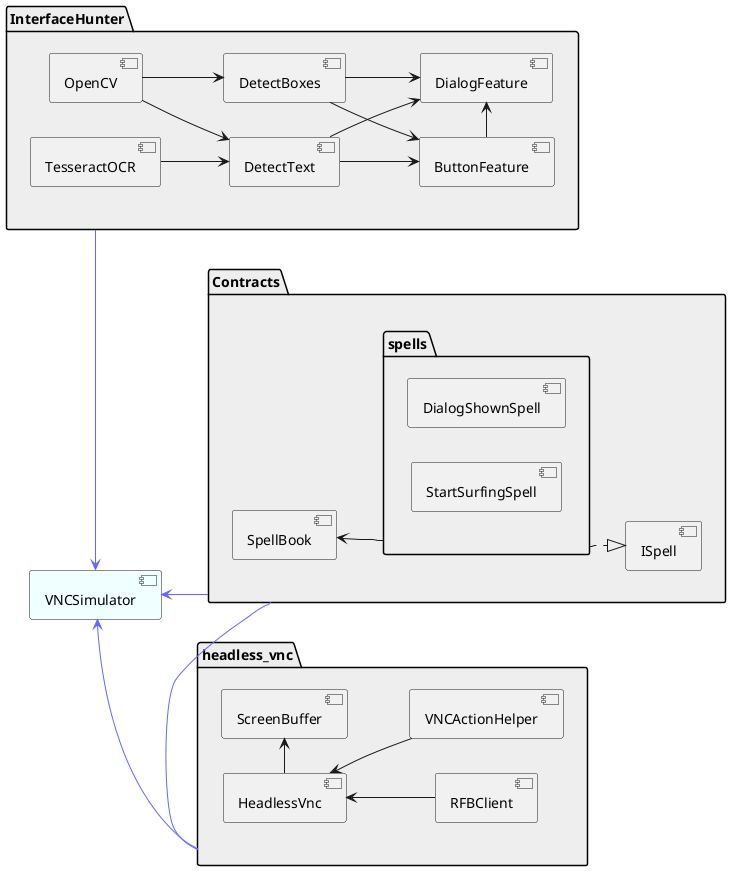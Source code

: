 @startuml
left to right direction


package "headless_vnc" #eeeeee {
    [HeadlessVnc]
    [RFBClient] -u-> [HeadlessVnc]
    [VNCActionHelper] -u-> [HeadlessVnc]
    [HeadlessVnc] -> [ScreenBuffer]
}

package "Contracts" #eeeeee {
    package "spells" {
        [DialogShownSpell]
        [StartSurfingSpell]
    }
    spells -u-> [SpellBook]
    spells .d.|> [ISpell]
}

package "InterfaceHunter" #eeeeee {
    [TesseractOCR] -d-> [DetectText]
    [OpenCV] -d-> [DetectBoxes]
    [OpenCV] -> [DetectText]
    [ButtonFeature] -> [DialogFeature]
    [DetectBoxes] -d-> [DialogFeature]
    [DetectBoxes] -d-> [ButtonFeature]
    [DetectText] -d-> [DialogFeature]
    [DetectText] -d-> [ButtonFeature]
}

[VNCSimulator] #Azure
headless_vnc -[#6666ff]up-> [VNCSimulator]
Contracts -[#6666ff]up-> [VNCSimulator]
InterfaceHunter -[#6666ff]left-> [VNCSimulator]
Contracts -[#6666ff]right- headless_vnc

@enduml